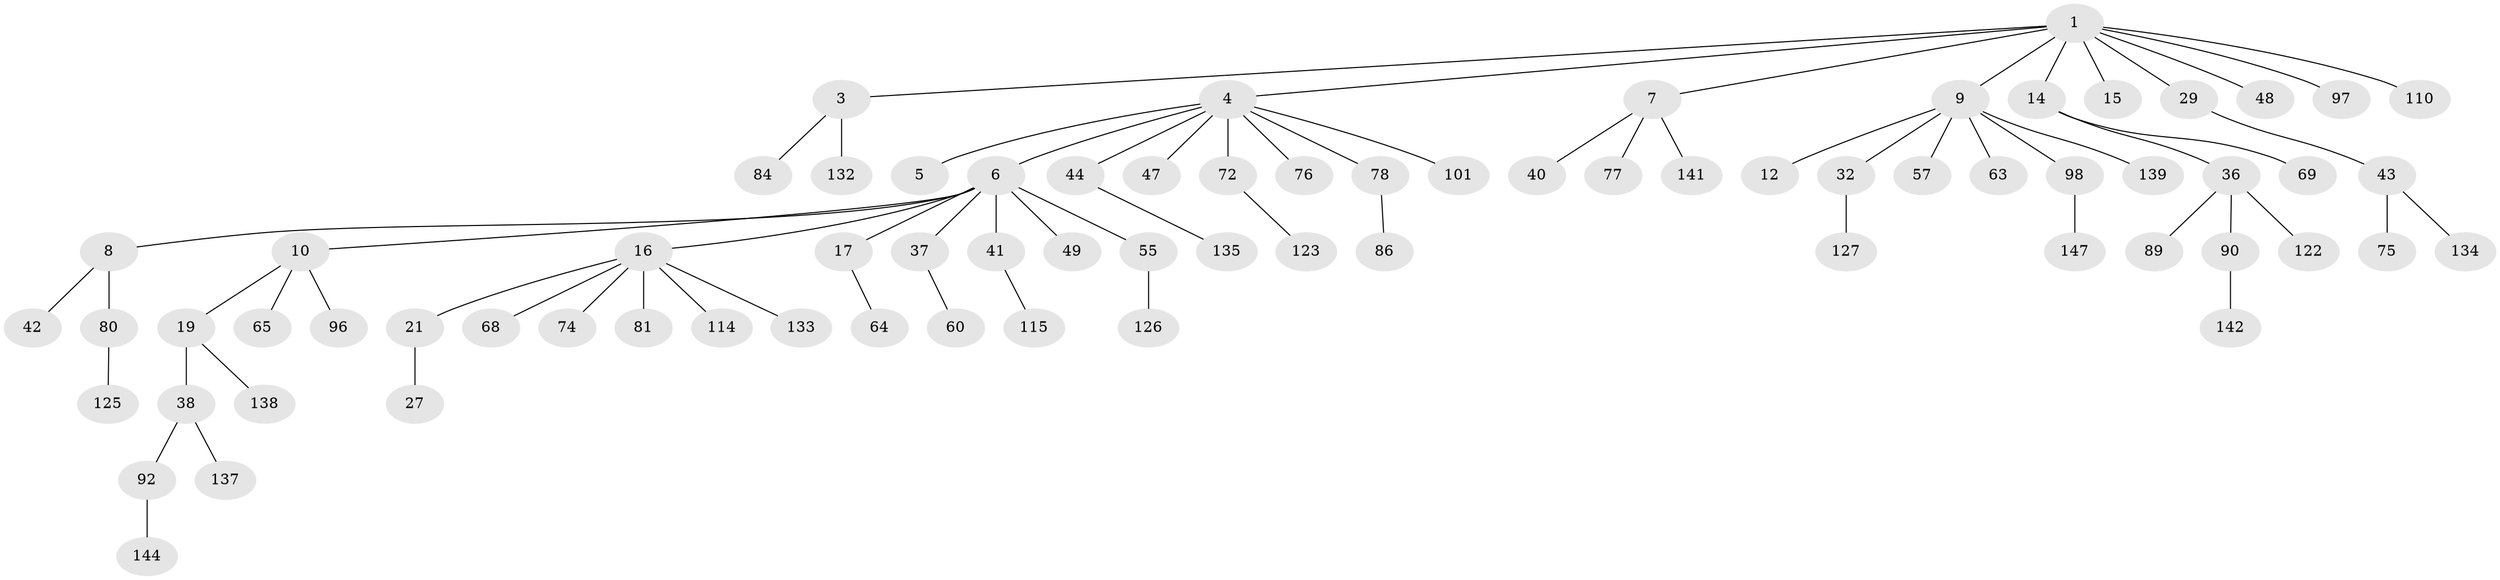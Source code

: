 // original degree distribution, {4: 0.07432432432432433, 8: 0.006756756756756757, 3: 0.10810810810810811, 6: 0.02702702702702703, 2: 0.24324324324324326, 5: 0.02027027027027027, 1: 0.5135135135135135, 7: 0.006756756756756757}
// Generated by graph-tools (version 1.1) at 2025/15/03/09/25 04:15:27]
// undirected, 74 vertices, 73 edges
graph export_dot {
graph [start="1"]
  node [color=gray90,style=filled];
  1 [super="+2"];
  3;
  4 [super="+11+22"];
  5 [super="+28"];
  6 [super="+13"];
  7 [super="+108+35+145"];
  8;
  9 [super="+23"];
  10 [super="+117"];
  12 [super="+87"];
  14 [super="+31"];
  15;
  16 [super="+88+73+131+71+18"];
  17 [super="+20+53+25"];
  19 [super="+26"];
  21 [super="+50"];
  27;
  29 [super="+91"];
  32 [super="+34+46+59"];
  36 [super="+56+52+39"];
  37;
  38 [super="+61"];
  40;
  41 [super="+67"];
  42;
  43 [super="+113"];
  44 [super="+51"];
  47;
  48;
  49 [super="+83"];
  55 [super="+93+79+140"];
  57 [super="+58"];
  60 [super="+107"];
  63 [super="+102"];
  64;
  65;
  68;
  69;
  72 [super="+85"];
  74 [super="+136"];
  75;
  76 [super="+116"];
  77;
  78;
  80 [super="+94"];
  81 [super="+130"];
  84;
  86;
  89;
  90 [super="+95"];
  92 [super="+143"];
  96;
  97;
  98 [super="+104+120"];
  101;
  110;
  114;
  115 [super="+121"];
  122;
  123;
  125;
  126;
  127;
  132;
  133;
  134;
  135;
  137;
  138;
  139 [super="+146"];
  141;
  142;
  144;
  147;
  1 -- 3;
  1 -- 4;
  1 -- 7;
  1 -- 97;
  1 -- 9;
  1 -- 14;
  1 -- 15;
  1 -- 48;
  1 -- 110;
  1 -- 29;
  3 -- 84;
  3 -- 132;
  4 -- 5;
  4 -- 6;
  4 -- 101;
  4 -- 72;
  4 -- 44;
  4 -- 47;
  4 -- 78;
  4 -- 76;
  6 -- 8;
  6 -- 10;
  6 -- 41;
  6 -- 16;
  6 -- 17;
  6 -- 49;
  6 -- 37;
  6 -- 55;
  7 -- 40;
  7 -- 77;
  7 -- 141;
  8 -- 42;
  8 -- 80;
  9 -- 12;
  9 -- 32;
  9 -- 98;
  9 -- 139;
  9 -- 63;
  9 -- 57;
  10 -- 19;
  10 -- 65;
  10 -- 96;
  14 -- 36;
  14 -- 69;
  16 -- 21;
  16 -- 81;
  16 -- 133;
  16 -- 114;
  16 -- 68;
  16 -- 74;
  17 -- 64;
  19 -- 38;
  19 -- 138;
  21 -- 27;
  29 -- 43;
  32 -- 127;
  36 -- 89;
  36 -- 122;
  36 -- 90;
  37 -- 60;
  38 -- 92;
  38 -- 137;
  41 -- 115;
  43 -- 75;
  43 -- 134;
  44 -- 135;
  55 -- 126;
  72 -- 123;
  78 -- 86;
  80 -- 125;
  90 -- 142;
  92 -- 144;
  98 -- 147;
}
